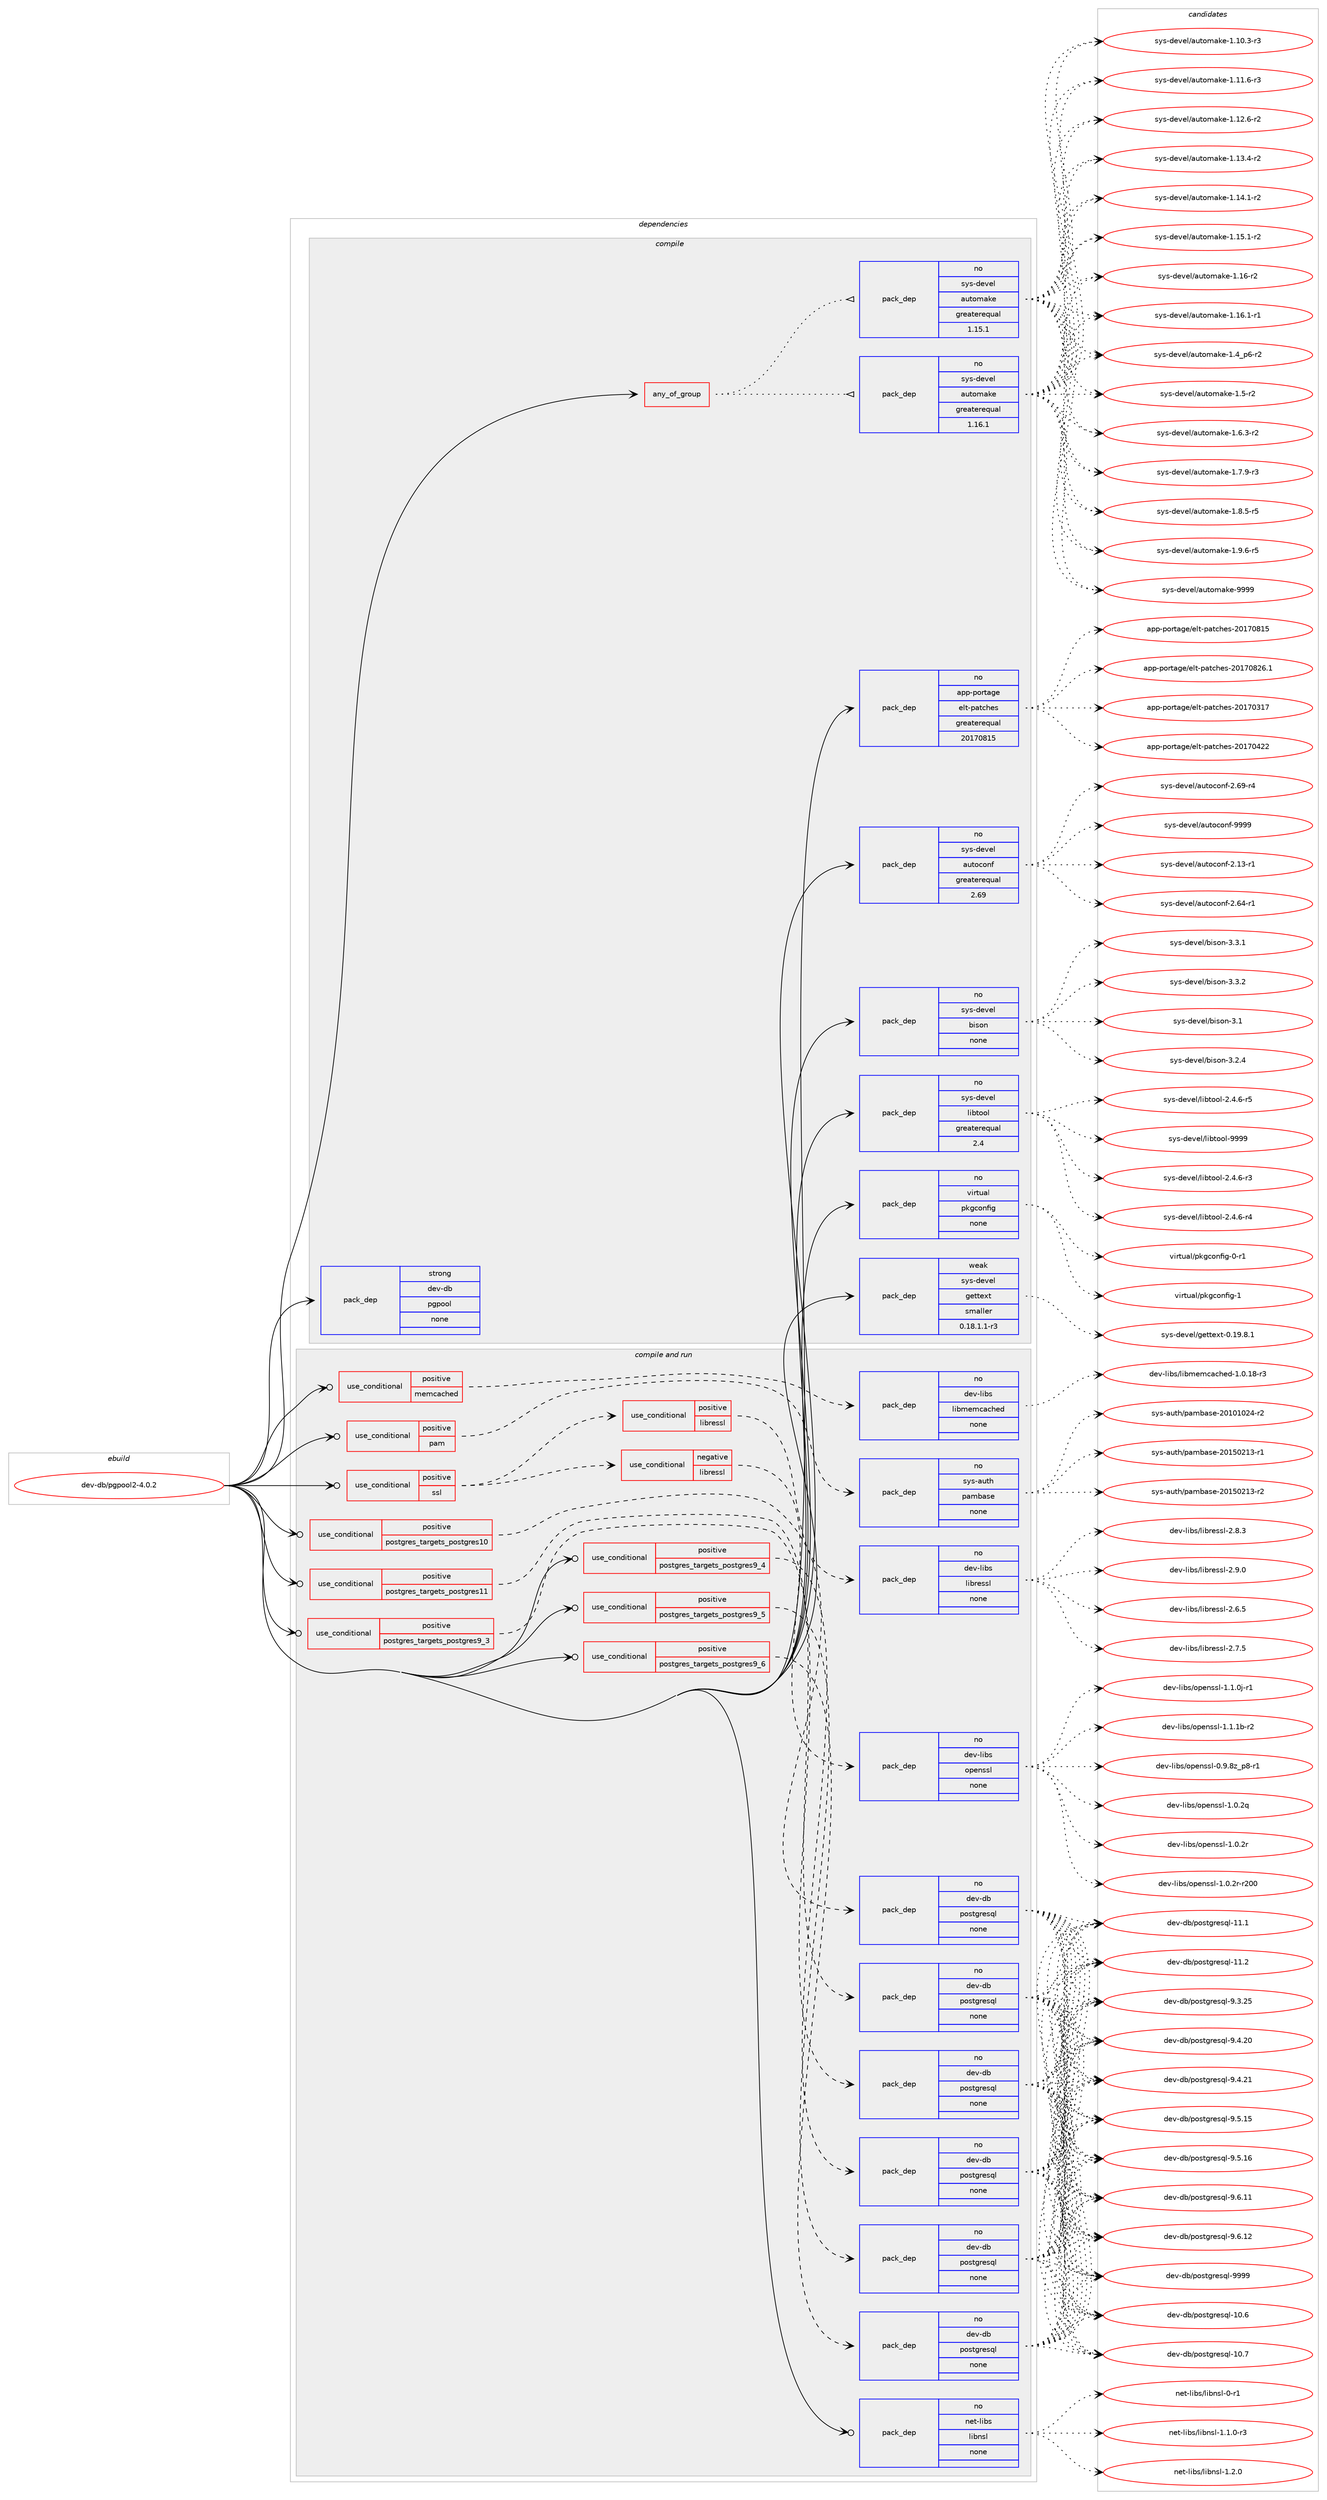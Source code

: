 digraph prolog {

# *************
# Graph options
# *************

newrank=true;
concentrate=true;
compound=true;
graph [rankdir=LR,fontname=Helvetica,fontsize=10,ranksep=1.5];#, ranksep=2.5, nodesep=0.2];
edge  [arrowhead=vee];
node  [fontname=Helvetica,fontsize=10];

# **********
# The ebuild
# **********

subgraph cluster_leftcol {
color=gray;
rank=same;
label=<<i>ebuild</i>>;
id [label="dev-db/pgpool2-4.0.2", color=red, width=4, href="../dev-db/pgpool2-4.0.2.svg"];
}

# ****************
# The dependencies
# ****************

subgraph cluster_midcol {
color=gray;
label=<<i>dependencies</i>>;
subgraph cluster_compile {
fillcolor="#eeeeee";
style=filled;
label=<<i>compile</i>>;
subgraph any20404 {
dependency1321531 [label=<<TABLE BORDER="0" CELLBORDER="1" CELLSPACING="0" CELLPADDING="4"><TR><TD CELLPADDING="10">any_of_group</TD></TR></TABLE>>, shape=none, color=red];subgraph pack943018 {
dependency1321532 [label=<<TABLE BORDER="0" CELLBORDER="1" CELLSPACING="0" CELLPADDING="4" WIDTH="220"><TR><TD ROWSPAN="6" CELLPADDING="30">pack_dep</TD></TR><TR><TD WIDTH="110">no</TD></TR><TR><TD>sys-devel</TD></TR><TR><TD>automake</TD></TR><TR><TD>greaterequal</TD></TR><TR><TD>1.16.1</TD></TR></TABLE>>, shape=none, color=blue];
}
dependency1321531:e -> dependency1321532:w [weight=20,style="dotted",arrowhead="oinv"];
subgraph pack943019 {
dependency1321533 [label=<<TABLE BORDER="0" CELLBORDER="1" CELLSPACING="0" CELLPADDING="4" WIDTH="220"><TR><TD ROWSPAN="6" CELLPADDING="30">pack_dep</TD></TR><TR><TD WIDTH="110">no</TD></TR><TR><TD>sys-devel</TD></TR><TR><TD>automake</TD></TR><TR><TD>greaterequal</TD></TR><TR><TD>1.15.1</TD></TR></TABLE>>, shape=none, color=blue];
}
dependency1321531:e -> dependency1321533:w [weight=20,style="dotted",arrowhead="oinv"];
}
id:e -> dependency1321531:w [weight=20,style="solid",arrowhead="vee"];
subgraph pack943020 {
dependency1321534 [label=<<TABLE BORDER="0" CELLBORDER="1" CELLSPACING="0" CELLPADDING="4" WIDTH="220"><TR><TD ROWSPAN="6" CELLPADDING="30">pack_dep</TD></TR><TR><TD WIDTH="110">no</TD></TR><TR><TD>app-portage</TD></TR><TR><TD>elt-patches</TD></TR><TR><TD>greaterequal</TD></TR><TR><TD>20170815</TD></TR></TABLE>>, shape=none, color=blue];
}
id:e -> dependency1321534:w [weight=20,style="solid",arrowhead="vee"];
subgraph pack943021 {
dependency1321535 [label=<<TABLE BORDER="0" CELLBORDER="1" CELLSPACING="0" CELLPADDING="4" WIDTH="220"><TR><TD ROWSPAN="6" CELLPADDING="30">pack_dep</TD></TR><TR><TD WIDTH="110">no</TD></TR><TR><TD>sys-devel</TD></TR><TR><TD>autoconf</TD></TR><TR><TD>greaterequal</TD></TR><TR><TD>2.69</TD></TR></TABLE>>, shape=none, color=blue];
}
id:e -> dependency1321535:w [weight=20,style="solid",arrowhead="vee"];
subgraph pack943022 {
dependency1321536 [label=<<TABLE BORDER="0" CELLBORDER="1" CELLSPACING="0" CELLPADDING="4" WIDTH="220"><TR><TD ROWSPAN="6" CELLPADDING="30">pack_dep</TD></TR><TR><TD WIDTH="110">no</TD></TR><TR><TD>sys-devel</TD></TR><TR><TD>bison</TD></TR><TR><TD>none</TD></TR><TR><TD></TD></TR></TABLE>>, shape=none, color=blue];
}
id:e -> dependency1321536:w [weight=20,style="solid",arrowhead="vee"];
subgraph pack943023 {
dependency1321537 [label=<<TABLE BORDER="0" CELLBORDER="1" CELLSPACING="0" CELLPADDING="4" WIDTH="220"><TR><TD ROWSPAN="6" CELLPADDING="30">pack_dep</TD></TR><TR><TD WIDTH="110">no</TD></TR><TR><TD>sys-devel</TD></TR><TR><TD>libtool</TD></TR><TR><TD>greaterequal</TD></TR><TR><TD>2.4</TD></TR></TABLE>>, shape=none, color=blue];
}
id:e -> dependency1321537:w [weight=20,style="solid",arrowhead="vee"];
subgraph pack943024 {
dependency1321538 [label=<<TABLE BORDER="0" CELLBORDER="1" CELLSPACING="0" CELLPADDING="4" WIDTH="220"><TR><TD ROWSPAN="6" CELLPADDING="30">pack_dep</TD></TR><TR><TD WIDTH="110">no</TD></TR><TR><TD>virtual</TD></TR><TR><TD>pkgconfig</TD></TR><TR><TD>none</TD></TR><TR><TD></TD></TR></TABLE>>, shape=none, color=blue];
}
id:e -> dependency1321538:w [weight=20,style="solid",arrowhead="vee"];
subgraph pack943025 {
dependency1321539 [label=<<TABLE BORDER="0" CELLBORDER="1" CELLSPACING="0" CELLPADDING="4" WIDTH="220"><TR><TD ROWSPAN="6" CELLPADDING="30">pack_dep</TD></TR><TR><TD WIDTH="110">strong</TD></TR><TR><TD>dev-db</TD></TR><TR><TD>pgpool</TD></TR><TR><TD>none</TD></TR><TR><TD></TD></TR></TABLE>>, shape=none, color=blue];
}
id:e -> dependency1321539:w [weight=20,style="solid",arrowhead="vee"];
subgraph pack943026 {
dependency1321540 [label=<<TABLE BORDER="0" CELLBORDER="1" CELLSPACING="0" CELLPADDING="4" WIDTH="220"><TR><TD ROWSPAN="6" CELLPADDING="30">pack_dep</TD></TR><TR><TD WIDTH="110">weak</TD></TR><TR><TD>sys-devel</TD></TR><TR><TD>gettext</TD></TR><TR><TD>smaller</TD></TR><TR><TD>0.18.1.1-r3</TD></TR></TABLE>>, shape=none, color=blue];
}
id:e -> dependency1321540:w [weight=20,style="solid",arrowhead="vee"];
}
subgraph cluster_compileandrun {
fillcolor="#eeeeee";
style=filled;
label=<<i>compile and run</i>>;
subgraph cond357557 {
dependency1321541 [label=<<TABLE BORDER="0" CELLBORDER="1" CELLSPACING="0" CELLPADDING="4"><TR><TD ROWSPAN="3" CELLPADDING="10">use_conditional</TD></TR><TR><TD>positive</TD></TR><TR><TD>memcached</TD></TR></TABLE>>, shape=none, color=red];
subgraph pack943027 {
dependency1321542 [label=<<TABLE BORDER="0" CELLBORDER="1" CELLSPACING="0" CELLPADDING="4" WIDTH="220"><TR><TD ROWSPAN="6" CELLPADDING="30">pack_dep</TD></TR><TR><TD WIDTH="110">no</TD></TR><TR><TD>dev-libs</TD></TR><TR><TD>libmemcached</TD></TR><TR><TD>none</TD></TR><TR><TD></TD></TR></TABLE>>, shape=none, color=blue];
}
dependency1321541:e -> dependency1321542:w [weight=20,style="dashed",arrowhead="vee"];
}
id:e -> dependency1321541:w [weight=20,style="solid",arrowhead="odotvee"];
subgraph cond357558 {
dependency1321543 [label=<<TABLE BORDER="0" CELLBORDER="1" CELLSPACING="0" CELLPADDING="4"><TR><TD ROWSPAN="3" CELLPADDING="10">use_conditional</TD></TR><TR><TD>positive</TD></TR><TR><TD>pam</TD></TR></TABLE>>, shape=none, color=red];
subgraph pack943028 {
dependency1321544 [label=<<TABLE BORDER="0" CELLBORDER="1" CELLSPACING="0" CELLPADDING="4" WIDTH="220"><TR><TD ROWSPAN="6" CELLPADDING="30">pack_dep</TD></TR><TR><TD WIDTH="110">no</TD></TR><TR><TD>sys-auth</TD></TR><TR><TD>pambase</TD></TR><TR><TD>none</TD></TR><TR><TD></TD></TR></TABLE>>, shape=none, color=blue];
}
dependency1321543:e -> dependency1321544:w [weight=20,style="dashed",arrowhead="vee"];
}
id:e -> dependency1321543:w [weight=20,style="solid",arrowhead="odotvee"];
subgraph cond357559 {
dependency1321545 [label=<<TABLE BORDER="0" CELLBORDER="1" CELLSPACING="0" CELLPADDING="4"><TR><TD ROWSPAN="3" CELLPADDING="10">use_conditional</TD></TR><TR><TD>positive</TD></TR><TR><TD>postgres_targets_postgres10</TD></TR></TABLE>>, shape=none, color=red];
subgraph pack943029 {
dependency1321546 [label=<<TABLE BORDER="0" CELLBORDER="1" CELLSPACING="0" CELLPADDING="4" WIDTH="220"><TR><TD ROWSPAN="6" CELLPADDING="30">pack_dep</TD></TR><TR><TD WIDTH="110">no</TD></TR><TR><TD>dev-db</TD></TR><TR><TD>postgresql</TD></TR><TR><TD>none</TD></TR><TR><TD></TD></TR></TABLE>>, shape=none, color=blue];
}
dependency1321545:e -> dependency1321546:w [weight=20,style="dashed",arrowhead="vee"];
}
id:e -> dependency1321545:w [weight=20,style="solid",arrowhead="odotvee"];
subgraph cond357560 {
dependency1321547 [label=<<TABLE BORDER="0" CELLBORDER="1" CELLSPACING="0" CELLPADDING="4"><TR><TD ROWSPAN="3" CELLPADDING="10">use_conditional</TD></TR><TR><TD>positive</TD></TR><TR><TD>postgres_targets_postgres11</TD></TR></TABLE>>, shape=none, color=red];
subgraph pack943030 {
dependency1321548 [label=<<TABLE BORDER="0" CELLBORDER="1" CELLSPACING="0" CELLPADDING="4" WIDTH="220"><TR><TD ROWSPAN="6" CELLPADDING="30">pack_dep</TD></TR><TR><TD WIDTH="110">no</TD></TR><TR><TD>dev-db</TD></TR><TR><TD>postgresql</TD></TR><TR><TD>none</TD></TR><TR><TD></TD></TR></TABLE>>, shape=none, color=blue];
}
dependency1321547:e -> dependency1321548:w [weight=20,style="dashed",arrowhead="vee"];
}
id:e -> dependency1321547:w [weight=20,style="solid",arrowhead="odotvee"];
subgraph cond357561 {
dependency1321549 [label=<<TABLE BORDER="0" CELLBORDER="1" CELLSPACING="0" CELLPADDING="4"><TR><TD ROWSPAN="3" CELLPADDING="10">use_conditional</TD></TR><TR><TD>positive</TD></TR><TR><TD>postgres_targets_postgres9_3</TD></TR></TABLE>>, shape=none, color=red];
subgraph pack943031 {
dependency1321550 [label=<<TABLE BORDER="0" CELLBORDER="1" CELLSPACING="0" CELLPADDING="4" WIDTH="220"><TR><TD ROWSPAN="6" CELLPADDING="30">pack_dep</TD></TR><TR><TD WIDTH="110">no</TD></TR><TR><TD>dev-db</TD></TR><TR><TD>postgresql</TD></TR><TR><TD>none</TD></TR><TR><TD></TD></TR></TABLE>>, shape=none, color=blue];
}
dependency1321549:e -> dependency1321550:w [weight=20,style="dashed",arrowhead="vee"];
}
id:e -> dependency1321549:w [weight=20,style="solid",arrowhead="odotvee"];
subgraph cond357562 {
dependency1321551 [label=<<TABLE BORDER="0" CELLBORDER="1" CELLSPACING="0" CELLPADDING="4"><TR><TD ROWSPAN="3" CELLPADDING="10">use_conditional</TD></TR><TR><TD>positive</TD></TR><TR><TD>postgres_targets_postgres9_4</TD></TR></TABLE>>, shape=none, color=red];
subgraph pack943032 {
dependency1321552 [label=<<TABLE BORDER="0" CELLBORDER="1" CELLSPACING="0" CELLPADDING="4" WIDTH="220"><TR><TD ROWSPAN="6" CELLPADDING="30">pack_dep</TD></TR><TR><TD WIDTH="110">no</TD></TR><TR><TD>dev-db</TD></TR><TR><TD>postgresql</TD></TR><TR><TD>none</TD></TR><TR><TD></TD></TR></TABLE>>, shape=none, color=blue];
}
dependency1321551:e -> dependency1321552:w [weight=20,style="dashed",arrowhead="vee"];
}
id:e -> dependency1321551:w [weight=20,style="solid",arrowhead="odotvee"];
subgraph cond357563 {
dependency1321553 [label=<<TABLE BORDER="0" CELLBORDER="1" CELLSPACING="0" CELLPADDING="4"><TR><TD ROWSPAN="3" CELLPADDING="10">use_conditional</TD></TR><TR><TD>positive</TD></TR><TR><TD>postgres_targets_postgres9_5</TD></TR></TABLE>>, shape=none, color=red];
subgraph pack943033 {
dependency1321554 [label=<<TABLE BORDER="0" CELLBORDER="1" CELLSPACING="0" CELLPADDING="4" WIDTH="220"><TR><TD ROWSPAN="6" CELLPADDING="30">pack_dep</TD></TR><TR><TD WIDTH="110">no</TD></TR><TR><TD>dev-db</TD></TR><TR><TD>postgresql</TD></TR><TR><TD>none</TD></TR><TR><TD></TD></TR></TABLE>>, shape=none, color=blue];
}
dependency1321553:e -> dependency1321554:w [weight=20,style="dashed",arrowhead="vee"];
}
id:e -> dependency1321553:w [weight=20,style="solid",arrowhead="odotvee"];
subgraph cond357564 {
dependency1321555 [label=<<TABLE BORDER="0" CELLBORDER="1" CELLSPACING="0" CELLPADDING="4"><TR><TD ROWSPAN="3" CELLPADDING="10">use_conditional</TD></TR><TR><TD>positive</TD></TR><TR><TD>postgres_targets_postgres9_6</TD></TR></TABLE>>, shape=none, color=red];
subgraph pack943034 {
dependency1321556 [label=<<TABLE BORDER="0" CELLBORDER="1" CELLSPACING="0" CELLPADDING="4" WIDTH="220"><TR><TD ROWSPAN="6" CELLPADDING="30">pack_dep</TD></TR><TR><TD WIDTH="110">no</TD></TR><TR><TD>dev-db</TD></TR><TR><TD>postgresql</TD></TR><TR><TD>none</TD></TR><TR><TD></TD></TR></TABLE>>, shape=none, color=blue];
}
dependency1321555:e -> dependency1321556:w [weight=20,style="dashed",arrowhead="vee"];
}
id:e -> dependency1321555:w [weight=20,style="solid",arrowhead="odotvee"];
subgraph cond357565 {
dependency1321557 [label=<<TABLE BORDER="0" CELLBORDER="1" CELLSPACING="0" CELLPADDING="4"><TR><TD ROWSPAN="3" CELLPADDING="10">use_conditional</TD></TR><TR><TD>positive</TD></TR><TR><TD>ssl</TD></TR></TABLE>>, shape=none, color=red];
subgraph cond357566 {
dependency1321558 [label=<<TABLE BORDER="0" CELLBORDER="1" CELLSPACING="0" CELLPADDING="4"><TR><TD ROWSPAN="3" CELLPADDING="10">use_conditional</TD></TR><TR><TD>negative</TD></TR><TR><TD>libressl</TD></TR></TABLE>>, shape=none, color=red];
subgraph pack943035 {
dependency1321559 [label=<<TABLE BORDER="0" CELLBORDER="1" CELLSPACING="0" CELLPADDING="4" WIDTH="220"><TR><TD ROWSPAN="6" CELLPADDING="30">pack_dep</TD></TR><TR><TD WIDTH="110">no</TD></TR><TR><TD>dev-libs</TD></TR><TR><TD>openssl</TD></TR><TR><TD>none</TD></TR><TR><TD></TD></TR></TABLE>>, shape=none, color=blue];
}
dependency1321558:e -> dependency1321559:w [weight=20,style="dashed",arrowhead="vee"];
}
dependency1321557:e -> dependency1321558:w [weight=20,style="dashed",arrowhead="vee"];
subgraph cond357567 {
dependency1321560 [label=<<TABLE BORDER="0" CELLBORDER="1" CELLSPACING="0" CELLPADDING="4"><TR><TD ROWSPAN="3" CELLPADDING="10">use_conditional</TD></TR><TR><TD>positive</TD></TR><TR><TD>libressl</TD></TR></TABLE>>, shape=none, color=red];
subgraph pack943036 {
dependency1321561 [label=<<TABLE BORDER="0" CELLBORDER="1" CELLSPACING="0" CELLPADDING="4" WIDTH="220"><TR><TD ROWSPAN="6" CELLPADDING="30">pack_dep</TD></TR><TR><TD WIDTH="110">no</TD></TR><TR><TD>dev-libs</TD></TR><TR><TD>libressl</TD></TR><TR><TD>none</TD></TR><TR><TD></TD></TR></TABLE>>, shape=none, color=blue];
}
dependency1321560:e -> dependency1321561:w [weight=20,style="dashed",arrowhead="vee"];
}
dependency1321557:e -> dependency1321560:w [weight=20,style="dashed",arrowhead="vee"];
}
id:e -> dependency1321557:w [weight=20,style="solid",arrowhead="odotvee"];
subgraph pack943037 {
dependency1321562 [label=<<TABLE BORDER="0" CELLBORDER="1" CELLSPACING="0" CELLPADDING="4" WIDTH="220"><TR><TD ROWSPAN="6" CELLPADDING="30">pack_dep</TD></TR><TR><TD WIDTH="110">no</TD></TR><TR><TD>net-libs</TD></TR><TR><TD>libnsl</TD></TR><TR><TD>none</TD></TR><TR><TD></TD></TR></TABLE>>, shape=none, color=blue];
}
id:e -> dependency1321562:w [weight=20,style="solid",arrowhead="odotvee"];
}
subgraph cluster_run {
fillcolor="#eeeeee";
style=filled;
label=<<i>run</i>>;
}
}

# **************
# The candidates
# **************

subgraph cluster_choices {
rank=same;
color=gray;
label=<<i>candidates</i>>;

subgraph choice943018 {
color=black;
nodesep=1;
choice11512111545100101118101108479711711611110997107101454946494846514511451 [label="sys-devel/automake-1.10.3-r3", color=red, width=4,href="../sys-devel/automake-1.10.3-r3.svg"];
choice11512111545100101118101108479711711611110997107101454946494946544511451 [label="sys-devel/automake-1.11.6-r3", color=red, width=4,href="../sys-devel/automake-1.11.6-r3.svg"];
choice11512111545100101118101108479711711611110997107101454946495046544511450 [label="sys-devel/automake-1.12.6-r2", color=red, width=4,href="../sys-devel/automake-1.12.6-r2.svg"];
choice11512111545100101118101108479711711611110997107101454946495146524511450 [label="sys-devel/automake-1.13.4-r2", color=red, width=4,href="../sys-devel/automake-1.13.4-r2.svg"];
choice11512111545100101118101108479711711611110997107101454946495246494511450 [label="sys-devel/automake-1.14.1-r2", color=red, width=4,href="../sys-devel/automake-1.14.1-r2.svg"];
choice11512111545100101118101108479711711611110997107101454946495346494511450 [label="sys-devel/automake-1.15.1-r2", color=red, width=4,href="../sys-devel/automake-1.15.1-r2.svg"];
choice1151211154510010111810110847971171161111099710710145494649544511450 [label="sys-devel/automake-1.16-r2", color=red, width=4,href="../sys-devel/automake-1.16-r2.svg"];
choice11512111545100101118101108479711711611110997107101454946495446494511449 [label="sys-devel/automake-1.16.1-r1", color=red, width=4,href="../sys-devel/automake-1.16.1-r1.svg"];
choice115121115451001011181011084797117116111109971071014549465295112544511450 [label="sys-devel/automake-1.4_p6-r2", color=red, width=4,href="../sys-devel/automake-1.4_p6-r2.svg"];
choice11512111545100101118101108479711711611110997107101454946534511450 [label="sys-devel/automake-1.5-r2", color=red, width=4,href="../sys-devel/automake-1.5-r2.svg"];
choice115121115451001011181011084797117116111109971071014549465446514511450 [label="sys-devel/automake-1.6.3-r2", color=red, width=4,href="../sys-devel/automake-1.6.3-r2.svg"];
choice115121115451001011181011084797117116111109971071014549465546574511451 [label="sys-devel/automake-1.7.9-r3", color=red, width=4,href="../sys-devel/automake-1.7.9-r3.svg"];
choice115121115451001011181011084797117116111109971071014549465646534511453 [label="sys-devel/automake-1.8.5-r5", color=red, width=4,href="../sys-devel/automake-1.8.5-r5.svg"];
choice115121115451001011181011084797117116111109971071014549465746544511453 [label="sys-devel/automake-1.9.6-r5", color=red, width=4,href="../sys-devel/automake-1.9.6-r5.svg"];
choice115121115451001011181011084797117116111109971071014557575757 [label="sys-devel/automake-9999", color=red, width=4,href="../sys-devel/automake-9999.svg"];
dependency1321532:e -> choice11512111545100101118101108479711711611110997107101454946494846514511451:w [style=dotted,weight="100"];
dependency1321532:e -> choice11512111545100101118101108479711711611110997107101454946494946544511451:w [style=dotted,weight="100"];
dependency1321532:e -> choice11512111545100101118101108479711711611110997107101454946495046544511450:w [style=dotted,weight="100"];
dependency1321532:e -> choice11512111545100101118101108479711711611110997107101454946495146524511450:w [style=dotted,weight="100"];
dependency1321532:e -> choice11512111545100101118101108479711711611110997107101454946495246494511450:w [style=dotted,weight="100"];
dependency1321532:e -> choice11512111545100101118101108479711711611110997107101454946495346494511450:w [style=dotted,weight="100"];
dependency1321532:e -> choice1151211154510010111810110847971171161111099710710145494649544511450:w [style=dotted,weight="100"];
dependency1321532:e -> choice11512111545100101118101108479711711611110997107101454946495446494511449:w [style=dotted,weight="100"];
dependency1321532:e -> choice115121115451001011181011084797117116111109971071014549465295112544511450:w [style=dotted,weight="100"];
dependency1321532:e -> choice11512111545100101118101108479711711611110997107101454946534511450:w [style=dotted,weight="100"];
dependency1321532:e -> choice115121115451001011181011084797117116111109971071014549465446514511450:w [style=dotted,weight="100"];
dependency1321532:e -> choice115121115451001011181011084797117116111109971071014549465546574511451:w [style=dotted,weight="100"];
dependency1321532:e -> choice115121115451001011181011084797117116111109971071014549465646534511453:w [style=dotted,weight="100"];
dependency1321532:e -> choice115121115451001011181011084797117116111109971071014549465746544511453:w [style=dotted,weight="100"];
dependency1321532:e -> choice115121115451001011181011084797117116111109971071014557575757:w [style=dotted,weight="100"];
}
subgraph choice943019 {
color=black;
nodesep=1;
choice11512111545100101118101108479711711611110997107101454946494846514511451 [label="sys-devel/automake-1.10.3-r3", color=red, width=4,href="../sys-devel/automake-1.10.3-r3.svg"];
choice11512111545100101118101108479711711611110997107101454946494946544511451 [label="sys-devel/automake-1.11.6-r3", color=red, width=4,href="../sys-devel/automake-1.11.6-r3.svg"];
choice11512111545100101118101108479711711611110997107101454946495046544511450 [label="sys-devel/automake-1.12.6-r2", color=red, width=4,href="../sys-devel/automake-1.12.6-r2.svg"];
choice11512111545100101118101108479711711611110997107101454946495146524511450 [label="sys-devel/automake-1.13.4-r2", color=red, width=4,href="../sys-devel/automake-1.13.4-r2.svg"];
choice11512111545100101118101108479711711611110997107101454946495246494511450 [label="sys-devel/automake-1.14.1-r2", color=red, width=4,href="../sys-devel/automake-1.14.1-r2.svg"];
choice11512111545100101118101108479711711611110997107101454946495346494511450 [label="sys-devel/automake-1.15.1-r2", color=red, width=4,href="../sys-devel/automake-1.15.1-r2.svg"];
choice1151211154510010111810110847971171161111099710710145494649544511450 [label="sys-devel/automake-1.16-r2", color=red, width=4,href="../sys-devel/automake-1.16-r2.svg"];
choice11512111545100101118101108479711711611110997107101454946495446494511449 [label="sys-devel/automake-1.16.1-r1", color=red, width=4,href="../sys-devel/automake-1.16.1-r1.svg"];
choice115121115451001011181011084797117116111109971071014549465295112544511450 [label="sys-devel/automake-1.4_p6-r2", color=red, width=4,href="../sys-devel/automake-1.4_p6-r2.svg"];
choice11512111545100101118101108479711711611110997107101454946534511450 [label="sys-devel/automake-1.5-r2", color=red, width=4,href="../sys-devel/automake-1.5-r2.svg"];
choice115121115451001011181011084797117116111109971071014549465446514511450 [label="sys-devel/automake-1.6.3-r2", color=red, width=4,href="../sys-devel/automake-1.6.3-r2.svg"];
choice115121115451001011181011084797117116111109971071014549465546574511451 [label="sys-devel/automake-1.7.9-r3", color=red, width=4,href="../sys-devel/automake-1.7.9-r3.svg"];
choice115121115451001011181011084797117116111109971071014549465646534511453 [label="sys-devel/automake-1.8.5-r5", color=red, width=4,href="../sys-devel/automake-1.8.5-r5.svg"];
choice115121115451001011181011084797117116111109971071014549465746544511453 [label="sys-devel/automake-1.9.6-r5", color=red, width=4,href="../sys-devel/automake-1.9.6-r5.svg"];
choice115121115451001011181011084797117116111109971071014557575757 [label="sys-devel/automake-9999", color=red, width=4,href="../sys-devel/automake-9999.svg"];
dependency1321533:e -> choice11512111545100101118101108479711711611110997107101454946494846514511451:w [style=dotted,weight="100"];
dependency1321533:e -> choice11512111545100101118101108479711711611110997107101454946494946544511451:w [style=dotted,weight="100"];
dependency1321533:e -> choice11512111545100101118101108479711711611110997107101454946495046544511450:w [style=dotted,weight="100"];
dependency1321533:e -> choice11512111545100101118101108479711711611110997107101454946495146524511450:w [style=dotted,weight="100"];
dependency1321533:e -> choice11512111545100101118101108479711711611110997107101454946495246494511450:w [style=dotted,weight="100"];
dependency1321533:e -> choice11512111545100101118101108479711711611110997107101454946495346494511450:w [style=dotted,weight="100"];
dependency1321533:e -> choice1151211154510010111810110847971171161111099710710145494649544511450:w [style=dotted,weight="100"];
dependency1321533:e -> choice11512111545100101118101108479711711611110997107101454946495446494511449:w [style=dotted,weight="100"];
dependency1321533:e -> choice115121115451001011181011084797117116111109971071014549465295112544511450:w [style=dotted,weight="100"];
dependency1321533:e -> choice11512111545100101118101108479711711611110997107101454946534511450:w [style=dotted,weight="100"];
dependency1321533:e -> choice115121115451001011181011084797117116111109971071014549465446514511450:w [style=dotted,weight="100"];
dependency1321533:e -> choice115121115451001011181011084797117116111109971071014549465546574511451:w [style=dotted,weight="100"];
dependency1321533:e -> choice115121115451001011181011084797117116111109971071014549465646534511453:w [style=dotted,weight="100"];
dependency1321533:e -> choice115121115451001011181011084797117116111109971071014549465746544511453:w [style=dotted,weight="100"];
dependency1321533:e -> choice115121115451001011181011084797117116111109971071014557575757:w [style=dotted,weight="100"];
}
subgraph choice943020 {
color=black;
nodesep=1;
choice97112112451121111141169710310147101108116451129711699104101115455048495548514955 [label="app-portage/elt-patches-20170317", color=red, width=4,href="../app-portage/elt-patches-20170317.svg"];
choice97112112451121111141169710310147101108116451129711699104101115455048495548525050 [label="app-portage/elt-patches-20170422", color=red, width=4,href="../app-portage/elt-patches-20170422.svg"];
choice97112112451121111141169710310147101108116451129711699104101115455048495548564953 [label="app-portage/elt-patches-20170815", color=red, width=4,href="../app-portage/elt-patches-20170815.svg"];
choice971121124511211111411697103101471011081164511297116991041011154550484955485650544649 [label="app-portage/elt-patches-20170826.1", color=red, width=4,href="../app-portage/elt-patches-20170826.1.svg"];
dependency1321534:e -> choice97112112451121111141169710310147101108116451129711699104101115455048495548514955:w [style=dotted,weight="100"];
dependency1321534:e -> choice97112112451121111141169710310147101108116451129711699104101115455048495548525050:w [style=dotted,weight="100"];
dependency1321534:e -> choice97112112451121111141169710310147101108116451129711699104101115455048495548564953:w [style=dotted,weight="100"];
dependency1321534:e -> choice971121124511211111411697103101471011081164511297116991041011154550484955485650544649:w [style=dotted,weight="100"];
}
subgraph choice943021 {
color=black;
nodesep=1;
choice1151211154510010111810110847971171161119911111010245504649514511449 [label="sys-devel/autoconf-2.13-r1", color=red, width=4,href="../sys-devel/autoconf-2.13-r1.svg"];
choice1151211154510010111810110847971171161119911111010245504654524511449 [label="sys-devel/autoconf-2.64-r1", color=red, width=4,href="../sys-devel/autoconf-2.64-r1.svg"];
choice1151211154510010111810110847971171161119911111010245504654574511452 [label="sys-devel/autoconf-2.69-r4", color=red, width=4,href="../sys-devel/autoconf-2.69-r4.svg"];
choice115121115451001011181011084797117116111991111101024557575757 [label="sys-devel/autoconf-9999", color=red, width=4,href="../sys-devel/autoconf-9999.svg"];
dependency1321535:e -> choice1151211154510010111810110847971171161119911111010245504649514511449:w [style=dotted,weight="100"];
dependency1321535:e -> choice1151211154510010111810110847971171161119911111010245504654524511449:w [style=dotted,weight="100"];
dependency1321535:e -> choice1151211154510010111810110847971171161119911111010245504654574511452:w [style=dotted,weight="100"];
dependency1321535:e -> choice115121115451001011181011084797117116111991111101024557575757:w [style=dotted,weight="100"];
}
subgraph choice943022 {
color=black;
nodesep=1;
choice11512111545100101118101108479810511511111045514649 [label="sys-devel/bison-3.1", color=red, width=4,href="../sys-devel/bison-3.1.svg"];
choice115121115451001011181011084798105115111110455146504652 [label="sys-devel/bison-3.2.4", color=red, width=4,href="../sys-devel/bison-3.2.4.svg"];
choice115121115451001011181011084798105115111110455146514649 [label="sys-devel/bison-3.3.1", color=red, width=4,href="../sys-devel/bison-3.3.1.svg"];
choice115121115451001011181011084798105115111110455146514650 [label="sys-devel/bison-3.3.2", color=red, width=4,href="../sys-devel/bison-3.3.2.svg"];
dependency1321536:e -> choice11512111545100101118101108479810511511111045514649:w [style=dotted,weight="100"];
dependency1321536:e -> choice115121115451001011181011084798105115111110455146504652:w [style=dotted,weight="100"];
dependency1321536:e -> choice115121115451001011181011084798105115111110455146514649:w [style=dotted,weight="100"];
dependency1321536:e -> choice115121115451001011181011084798105115111110455146514650:w [style=dotted,weight="100"];
}
subgraph choice943023 {
color=black;
nodesep=1;
choice1151211154510010111810110847108105981161111111084550465246544511451 [label="sys-devel/libtool-2.4.6-r3", color=red, width=4,href="../sys-devel/libtool-2.4.6-r3.svg"];
choice1151211154510010111810110847108105981161111111084550465246544511452 [label="sys-devel/libtool-2.4.6-r4", color=red, width=4,href="../sys-devel/libtool-2.4.6-r4.svg"];
choice1151211154510010111810110847108105981161111111084550465246544511453 [label="sys-devel/libtool-2.4.6-r5", color=red, width=4,href="../sys-devel/libtool-2.4.6-r5.svg"];
choice1151211154510010111810110847108105981161111111084557575757 [label="sys-devel/libtool-9999", color=red, width=4,href="../sys-devel/libtool-9999.svg"];
dependency1321537:e -> choice1151211154510010111810110847108105981161111111084550465246544511451:w [style=dotted,weight="100"];
dependency1321537:e -> choice1151211154510010111810110847108105981161111111084550465246544511452:w [style=dotted,weight="100"];
dependency1321537:e -> choice1151211154510010111810110847108105981161111111084550465246544511453:w [style=dotted,weight="100"];
dependency1321537:e -> choice1151211154510010111810110847108105981161111111084557575757:w [style=dotted,weight="100"];
}
subgraph choice943024 {
color=black;
nodesep=1;
choice11810511411611797108471121071039911111010210510345484511449 [label="virtual/pkgconfig-0-r1", color=red, width=4,href="../virtual/pkgconfig-0-r1.svg"];
choice1181051141161179710847112107103991111101021051034549 [label="virtual/pkgconfig-1", color=red, width=4,href="../virtual/pkgconfig-1.svg"];
dependency1321538:e -> choice11810511411611797108471121071039911111010210510345484511449:w [style=dotted,weight="100"];
dependency1321538:e -> choice1181051141161179710847112107103991111101021051034549:w [style=dotted,weight="100"];
}
subgraph choice943025 {
color=black;
nodesep=1;
}
subgraph choice943026 {
color=black;
nodesep=1;
choice1151211154510010111810110847103101116116101120116454846495746564649 [label="sys-devel/gettext-0.19.8.1", color=red, width=4,href="../sys-devel/gettext-0.19.8.1.svg"];
dependency1321540:e -> choice1151211154510010111810110847103101116116101120116454846495746564649:w [style=dotted,weight="100"];
}
subgraph choice943027 {
color=black;
nodesep=1;
choice10010111845108105981154710810598109101109999799104101100454946484649564511451 [label="dev-libs/libmemcached-1.0.18-r3", color=red, width=4,href="../dev-libs/libmemcached-1.0.18-r3.svg"];
dependency1321542:e -> choice10010111845108105981154710810598109101109999799104101100454946484649564511451:w [style=dotted,weight="100"];
}
subgraph choice943028 {
color=black;
nodesep=1;
choice1151211154597117116104471129710998971151014550484948494850524511450 [label="sys-auth/pambase-20101024-r2", color=red, width=4,href="../sys-auth/pambase-20101024-r2.svg"];
choice1151211154597117116104471129710998971151014550484953485049514511449 [label="sys-auth/pambase-20150213-r1", color=red, width=4,href="../sys-auth/pambase-20150213-r1.svg"];
choice1151211154597117116104471129710998971151014550484953485049514511450 [label="sys-auth/pambase-20150213-r2", color=red, width=4,href="../sys-auth/pambase-20150213-r2.svg"];
dependency1321544:e -> choice1151211154597117116104471129710998971151014550484948494850524511450:w [style=dotted,weight="100"];
dependency1321544:e -> choice1151211154597117116104471129710998971151014550484953485049514511449:w [style=dotted,weight="100"];
dependency1321544:e -> choice1151211154597117116104471129710998971151014550484953485049514511450:w [style=dotted,weight="100"];
}
subgraph choice943029 {
color=black;
nodesep=1;
choice1001011184510098471121111151161031141011151131084549484654 [label="dev-db/postgresql-10.6", color=red, width=4,href="../dev-db/postgresql-10.6.svg"];
choice1001011184510098471121111151161031141011151131084549484655 [label="dev-db/postgresql-10.7", color=red, width=4,href="../dev-db/postgresql-10.7.svg"];
choice1001011184510098471121111151161031141011151131084549494649 [label="dev-db/postgresql-11.1", color=red, width=4,href="../dev-db/postgresql-11.1.svg"];
choice1001011184510098471121111151161031141011151131084549494650 [label="dev-db/postgresql-11.2", color=red, width=4,href="../dev-db/postgresql-11.2.svg"];
choice10010111845100984711211111511610311410111511310845574651465053 [label="dev-db/postgresql-9.3.25", color=red, width=4,href="../dev-db/postgresql-9.3.25.svg"];
choice10010111845100984711211111511610311410111511310845574652465048 [label="dev-db/postgresql-9.4.20", color=red, width=4,href="../dev-db/postgresql-9.4.20.svg"];
choice10010111845100984711211111511610311410111511310845574652465049 [label="dev-db/postgresql-9.4.21", color=red, width=4,href="../dev-db/postgresql-9.4.21.svg"];
choice10010111845100984711211111511610311410111511310845574653464953 [label="dev-db/postgresql-9.5.15", color=red, width=4,href="../dev-db/postgresql-9.5.15.svg"];
choice10010111845100984711211111511610311410111511310845574653464954 [label="dev-db/postgresql-9.5.16", color=red, width=4,href="../dev-db/postgresql-9.5.16.svg"];
choice10010111845100984711211111511610311410111511310845574654464949 [label="dev-db/postgresql-9.6.11", color=red, width=4,href="../dev-db/postgresql-9.6.11.svg"];
choice10010111845100984711211111511610311410111511310845574654464950 [label="dev-db/postgresql-9.6.12", color=red, width=4,href="../dev-db/postgresql-9.6.12.svg"];
choice1001011184510098471121111151161031141011151131084557575757 [label="dev-db/postgresql-9999", color=red, width=4,href="../dev-db/postgresql-9999.svg"];
dependency1321546:e -> choice1001011184510098471121111151161031141011151131084549484654:w [style=dotted,weight="100"];
dependency1321546:e -> choice1001011184510098471121111151161031141011151131084549484655:w [style=dotted,weight="100"];
dependency1321546:e -> choice1001011184510098471121111151161031141011151131084549494649:w [style=dotted,weight="100"];
dependency1321546:e -> choice1001011184510098471121111151161031141011151131084549494650:w [style=dotted,weight="100"];
dependency1321546:e -> choice10010111845100984711211111511610311410111511310845574651465053:w [style=dotted,weight="100"];
dependency1321546:e -> choice10010111845100984711211111511610311410111511310845574652465048:w [style=dotted,weight="100"];
dependency1321546:e -> choice10010111845100984711211111511610311410111511310845574652465049:w [style=dotted,weight="100"];
dependency1321546:e -> choice10010111845100984711211111511610311410111511310845574653464953:w [style=dotted,weight="100"];
dependency1321546:e -> choice10010111845100984711211111511610311410111511310845574653464954:w [style=dotted,weight="100"];
dependency1321546:e -> choice10010111845100984711211111511610311410111511310845574654464949:w [style=dotted,weight="100"];
dependency1321546:e -> choice10010111845100984711211111511610311410111511310845574654464950:w [style=dotted,weight="100"];
dependency1321546:e -> choice1001011184510098471121111151161031141011151131084557575757:w [style=dotted,weight="100"];
}
subgraph choice943030 {
color=black;
nodesep=1;
choice1001011184510098471121111151161031141011151131084549484654 [label="dev-db/postgresql-10.6", color=red, width=4,href="../dev-db/postgresql-10.6.svg"];
choice1001011184510098471121111151161031141011151131084549484655 [label="dev-db/postgresql-10.7", color=red, width=4,href="../dev-db/postgresql-10.7.svg"];
choice1001011184510098471121111151161031141011151131084549494649 [label="dev-db/postgresql-11.1", color=red, width=4,href="../dev-db/postgresql-11.1.svg"];
choice1001011184510098471121111151161031141011151131084549494650 [label="dev-db/postgresql-11.2", color=red, width=4,href="../dev-db/postgresql-11.2.svg"];
choice10010111845100984711211111511610311410111511310845574651465053 [label="dev-db/postgresql-9.3.25", color=red, width=4,href="../dev-db/postgresql-9.3.25.svg"];
choice10010111845100984711211111511610311410111511310845574652465048 [label="dev-db/postgresql-9.4.20", color=red, width=4,href="../dev-db/postgresql-9.4.20.svg"];
choice10010111845100984711211111511610311410111511310845574652465049 [label="dev-db/postgresql-9.4.21", color=red, width=4,href="../dev-db/postgresql-9.4.21.svg"];
choice10010111845100984711211111511610311410111511310845574653464953 [label="dev-db/postgresql-9.5.15", color=red, width=4,href="../dev-db/postgresql-9.5.15.svg"];
choice10010111845100984711211111511610311410111511310845574653464954 [label="dev-db/postgresql-9.5.16", color=red, width=4,href="../dev-db/postgresql-9.5.16.svg"];
choice10010111845100984711211111511610311410111511310845574654464949 [label="dev-db/postgresql-9.6.11", color=red, width=4,href="../dev-db/postgresql-9.6.11.svg"];
choice10010111845100984711211111511610311410111511310845574654464950 [label="dev-db/postgresql-9.6.12", color=red, width=4,href="../dev-db/postgresql-9.6.12.svg"];
choice1001011184510098471121111151161031141011151131084557575757 [label="dev-db/postgresql-9999", color=red, width=4,href="../dev-db/postgresql-9999.svg"];
dependency1321548:e -> choice1001011184510098471121111151161031141011151131084549484654:w [style=dotted,weight="100"];
dependency1321548:e -> choice1001011184510098471121111151161031141011151131084549484655:w [style=dotted,weight="100"];
dependency1321548:e -> choice1001011184510098471121111151161031141011151131084549494649:w [style=dotted,weight="100"];
dependency1321548:e -> choice1001011184510098471121111151161031141011151131084549494650:w [style=dotted,weight="100"];
dependency1321548:e -> choice10010111845100984711211111511610311410111511310845574651465053:w [style=dotted,weight="100"];
dependency1321548:e -> choice10010111845100984711211111511610311410111511310845574652465048:w [style=dotted,weight="100"];
dependency1321548:e -> choice10010111845100984711211111511610311410111511310845574652465049:w [style=dotted,weight="100"];
dependency1321548:e -> choice10010111845100984711211111511610311410111511310845574653464953:w [style=dotted,weight="100"];
dependency1321548:e -> choice10010111845100984711211111511610311410111511310845574653464954:w [style=dotted,weight="100"];
dependency1321548:e -> choice10010111845100984711211111511610311410111511310845574654464949:w [style=dotted,weight="100"];
dependency1321548:e -> choice10010111845100984711211111511610311410111511310845574654464950:w [style=dotted,weight="100"];
dependency1321548:e -> choice1001011184510098471121111151161031141011151131084557575757:w [style=dotted,weight="100"];
}
subgraph choice943031 {
color=black;
nodesep=1;
choice1001011184510098471121111151161031141011151131084549484654 [label="dev-db/postgresql-10.6", color=red, width=4,href="../dev-db/postgresql-10.6.svg"];
choice1001011184510098471121111151161031141011151131084549484655 [label="dev-db/postgresql-10.7", color=red, width=4,href="../dev-db/postgresql-10.7.svg"];
choice1001011184510098471121111151161031141011151131084549494649 [label="dev-db/postgresql-11.1", color=red, width=4,href="../dev-db/postgresql-11.1.svg"];
choice1001011184510098471121111151161031141011151131084549494650 [label="dev-db/postgresql-11.2", color=red, width=4,href="../dev-db/postgresql-11.2.svg"];
choice10010111845100984711211111511610311410111511310845574651465053 [label="dev-db/postgresql-9.3.25", color=red, width=4,href="../dev-db/postgresql-9.3.25.svg"];
choice10010111845100984711211111511610311410111511310845574652465048 [label="dev-db/postgresql-9.4.20", color=red, width=4,href="../dev-db/postgresql-9.4.20.svg"];
choice10010111845100984711211111511610311410111511310845574652465049 [label="dev-db/postgresql-9.4.21", color=red, width=4,href="../dev-db/postgresql-9.4.21.svg"];
choice10010111845100984711211111511610311410111511310845574653464953 [label="dev-db/postgresql-9.5.15", color=red, width=4,href="../dev-db/postgresql-9.5.15.svg"];
choice10010111845100984711211111511610311410111511310845574653464954 [label="dev-db/postgresql-9.5.16", color=red, width=4,href="../dev-db/postgresql-9.5.16.svg"];
choice10010111845100984711211111511610311410111511310845574654464949 [label="dev-db/postgresql-9.6.11", color=red, width=4,href="../dev-db/postgresql-9.6.11.svg"];
choice10010111845100984711211111511610311410111511310845574654464950 [label="dev-db/postgresql-9.6.12", color=red, width=4,href="../dev-db/postgresql-9.6.12.svg"];
choice1001011184510098471121111151161031141011151131084557575757 [label="dev-db/postgresql-9999", color=red, width=4,href="../dev-db/postgresql-9999.svg"];
dependency1321550:e -> choice1001011184510098471121111151161031141011151131084549484654:w [style=dotted,weight="100"];
dependency1321550:e -> choice1001011184510098471121111151161031141011151131084549484655:w [style=dotted,weight="100"];
dependency1321550:e -> choice1001011184510098471121111151161031141011151131084549494649:w [style=dotted,weight="100"];
dependency1321550:e -> choice1001011184510098471121111151161031141011151131084549494650:w [style=dotted,weight="100"];
dependency1321550:e -> choice10010111845100984711211111511610311410111511310845574651465053:w [style=dotted,weight="100"];
dependency1321550:e -> choice10010111845100984711211111511610311410111511310845574652465048:w [style=dotted,weight="100"];
dependency1321550:e -> choice10010111845100984711211111511610311410111511310845574652465049:w [style=dotted,weight="100"];
dependency1321550:e -> choice10010111845100984711211111511610311410111511310845574653464953:w [style=dotted,weight="100"];
dependency1321550:e -> choice10010111845100984711211111511610311410111511310845574653464954:w [style=dotted,weight="100"];
dependency1321550:e -> choice10010111845100984711211111511610311410111511310845574654464949:w [style=dotted,weight="100"];
dependency1321550:e -> choice10010111845100984711211111511610311410111511310845574654464950:w [style=dotted,weight="100"];
dependency1321550:e -> choice1001011184510098471121111151161031141011151131084557575757:w [style=dotted,weight="100"];
}
subgraph choice943032 {
color=black;
nodesep=1;
choice1001011184510098471121111151161031141011151131084549484654 [label="dev-db/postgresql-10.6", color=red, width=4,href="../dev-db/postgresql-10.6.svg"];
choice1001011184510098471121111151161031141011151131084549484655 [label="dev-db/postgresql-10.7", color=red, width=4,href="../dev-db/postgresql-10.7.svg"];
choice1001011184510098471121111151161031141011151131084549494649 [label="dev-db/postgresql-11.1", color=red, width=4,href="../dev-db/postgresql-11.1.svg"];
choice1001011184510098471121111151161031141011151131084549494650 [label="dev-db/postgresql-11.2", color=red, width=4,href="../dev-db/postgresql-11.2.svg"];
choice10010111845100984711211111511610311410111511310845574651465053 [label="dev-db/postgresql-9.3.25", color=red, width=4,href="../dev-db/postgresql-9.3.25.svg"];
choice10010111845100984711211111511610311410111511310845574652465048 [label="dev-db/postgresql-9.4.20", color=red, width=4,href="../dev-db/postgresql-9.4.20.svg"];
choice10010111845100984711211111511610311410111511310845574652465049 [label="dev-db/postgresql-9.4.21", color=red, width=4,href="../dev-db/postgresql-9.4.21.svg"];
choice10010111845100984711211111511610311410111511310845574653464953 [label="dev-db/postgresql-9.5.15", color=red, width=4,href="../dev-db/postgresql-9.5.15.svg"];
choice10010111845100984711211111511610311410111511310845574653464954 [label="dev-db/postgresql-9.5.16", color=red, width=4,href="../dev-db/postgresql-9.5.16.svg"];
choice10010111845100984711211111511610311410111511310845574654464949 [label="dev-db/postgresql-9.6.11", color=red, width=4,href="../dev-db/postgresql-9.6.11.svg"];
choice10010111845100984711211111511610311410111511310845574654464950 [label="dev-db/postgresql-9.6.12", color=red, width=4,href="../dev-db/postgresql-9.6.12.svg"];
choice1001011184510098471121111151161031141011151131084557575757 [label="dev-db/postgresql-9999", color=red, width=4,href="../dev-db/postgresql-9999.svg"];
dependency1321552:e -> choice1001011184510098471121111151161031141011151131084549484654:w [style=dotted,weight="100"];
dependency1321552:e -> choice1001011184510098471121111151161031141011151131084549484655:w [style=dotted,weight="100"];
dependency1321552:e -> choice1001011184510098471121111151161031141011151131084549494649:w [style=dotted,weight="100"];
dependency1321552:e -> choice1001011184510098471121111151161031141011151131084549494650:w [style=dotted,weight="100"];
dependency1321552:e -> choice10010111845100984711211111511610311410111511310845574651465053:w [style=dotted,weight="100"];
dependency1321552:e -> choice10010111845100984711211111511610311410111511310845574652465048:w [style=dotted,weight="100"];
dependency1321552:e -> choice10010111845100984711211111511610311410111511310845574652465049:w [style=dotted,weight="100"];
dependency1321552:e -> choice10010111845100984711211111511610311410111511310845574653464953:w [style=dotted,weight="100"];
dependency1321552:e -> choice10010111845100984711211111511610311410111511310845574653464954:w [style=dotted,weight="100"];
dependency1321552:e -> choice10010111845100984711211111511610311410111511310845574654464949:w [style=dotted,weight="100"];
dependency1321552:e -> choice10010111845100984711211111511610311410111511310845574654464950:w [style=dotted,weight="100"];
dependency1321552:e -> choice1001011184510098471121111151161031141011151131084557575757:w [style=dotted,weight="100"];
}
subgraph choice943033 {
color=black;
nodesep=1;
choice1001011184510098471121111151161031141011151131084549484654 [label="dev-db/postgresql-10.6", color=red, width=4,href="../dev-db/postgresql-10.6.svg"];
choice1001011184510098471121111151161031141011151131084549484655 [label="dev-db/postgresql-10.7", color=red, width=4,href="../dev-db/postgresql-10.7.svg"];
choice1001011184510098471121111151161031141011151131084549494649 [label="dev-db/postgresql-11.1", color=red, width=4,href="../dev-db/postgresql-11.1.svg"];
choice1001011184510098471121111151161031141011151131084549494650 [label="dev-db/postgresql-11.2", color=red, width=4,href="../dev-db/postgresql-11.2.svg"];
choice10010111845100984711211111511610311410111511310845574651465053 [label="dev-db/postgresql-9.3.25", color=red, width=4,href="../dev-db/postgresql-9.3.25.svg"];
choice10010111845100984711211111511610311410111511310845574652465048 [label="dev-db/postgresql-9.4.20", color=red, width=4,href="../dev-db/postgresql-9.4.20.svg"];
choice10010111845100984711211111511610311410111511310845574652465049 [label="dev-db/postgresql-9.4.21", color=red, width=4,href="../dev-db/postgresql-9.4.21.svg"];
choice10010111845100984711211111511610311410111511310845574653464953 [label="dev-db/postgresql-9.5.15", color=red, width=4,href="../dev-db/postgresql-9.5.15.svg"];
choice10010111845100984711211111511610311410111511310845574653464954 [label="dev-db/postgresql-9.5.16", color=red, width=4,href="../dev-db/postgresql-9.5.16.svg"];
choice10010111845100984711211111511610311410111511310845574654464949 [label="dev-db/postgresql-9.6.11", color=red, width=4,href="../dev-db/postgresql-9.6.11.svg"];
choice10010111845100984711211111511610311410111511310845574654464950 [label="dev-db/postgresql-9.6.12", color=red, width=4,href="../dev-db/postgresql-9.6.12.svg"];
choice1001011184510098471121111151161031141011151131084557575757 [label="dev-db/postgresql-9999", color=red, width=4,href="../dev-db/postgresql-9999.svg"];
dependency1321554:e -> choice1001011184510098471121111151161031141011151131084549484654:w [style=dotted,weight="100"];
dependency1321554:e -> choice1001011184510098471121111151161031141011151131084549484655:w [style=dotted,weight="100"];
dependency1321554:e -> choice1001011184510098471121111151161031141011151131084549494649:w [style=dotted,weight="100"];
dependency1321554:e -> choice1001011184510098471121111151161031141011151131084549494650:w [style=dotted,weight="100"];
dependency1321554:e -> choice10010111845100984711211111511610311410111511310845574651465053:w [style=dotted,weight="100"];
dependency1321554:e -> choice10010111845100984711211111511610311410111511310845574652465048:w [style=dotted,weight="100"];
dependency1321554:e -> choice10010111845100984711211111511610311410111511310845574652465049:w [style=dotted,weight="100"];
dependency1321554:e -> choice10010111845100984711211111511610311410111511310845574653464953:w [style=dotted,weight="100"];
dependency1321554:e -> choice10010111845100984711211111511610311410111511310845574653464954:w [style=dotted,weight="100"];
dependency1321554:e -> choice10010111845100984711211111511610311410111511310845574654464949:w [style=dotted,weight="100"];
dependency1321554:e -> choice10010111845100984711211111511610311410111511310845574654464950:w [style=dotted,weight="100"];
dependency1321554:e -> choice1001011184510098471121111151161031141011151131084557575757:w [style=dotted,weight="100"];
}
subgraph choice943034 {
color=black;
nodesep=1;
choice1001011184510098471121111151161031141011151131084549484654 [label="dev-db/postgresql-10.6", color=red, width=4,href="../dev-db/postgresql-10.6.svg"];
choice1001011184510098471121111151161031141011151131084549484655 [label="dev-db/postgresql-10.7", color=red, width=4,href="../dev-db/postgresql-10.7.svg"];
choice1001011184510098471121111151161031141011151131084549494649 [label="dev-db/postgresql-11.1", color=red, width=4,href="../dev-db/postgresql-11.1.svg"];
choice1001011184510098471121111151161031141011151131084549494650 [label="dev-db/postgresql-11.2", color=red, width=4,href="../dev-db/postgresql-11.2.svg"];
choice10010111845100984711211111511610311410111511310845574651465053 [label="dev-db/postgresql-9.3.25", color=red, width=4,href="../dev-db/postgresql-9.3.25.svg"];
choice10010111845100984711211111511610311410111511310845574652465048 [label="dev-db/postgresql-9.4.20", color=red, width=4,href="../dev-db/postgresql-9.4.20.svg"];
choice10010111845100984711211111511610311410111511310845574652465049 [label="dev-db/postgresql-9.4.21", color=red, width=4,href="../dev-db/postgresql-9.4.21.svg"];
choice10010111845100984711211111511610311410111511310845574653464953 [label="dev-db/postgresql-9.5.15", color=red, width=4,href="../dev-db/postgresql-9.5.15.svg"];
choice10010111845100984711211111511610311410111511310845574653464954 [label="dev-db/postgresql-9.5.16", color=red, width=4,href="../dev-db/postgresql-9.5.16.svg"];
choice10010111845100984711211111511610311410111511310845574654464949 [label="dev-db/postgresql-9.6.11", color=red, width=4,href="../dev-db/postgresql-9.6.11.svg"];
choice10010111845100984711211111511610311410111511310845574654464950 [label="dev-db/postgresql-9.6.12", color=red, width=4,href="../dev-db/postgresql-9.6.12.svg"];
choice1001011184510098471121111151161031141011151131084557575757 [label="dev-db/postgresql-9999", color=red, width=4,href="../dev-db/postgresql-9999.svg"];
dependency1321556:e -> choice1001011184510098471121111151161031141011151131084549484654:w [style=dotted,weight="100"];
dependency1321556:e -> choice1001011184510098471121111151161031141011151131084549484655:w [style=dotted,weight="100"];
dependency1321556:e -> choice1001011184510098471121111151161031141011151131084549494649:w [style=dotted,weight="100"];
dependency1321556:e -> choice1001011184510098471121111151161031141011151131084549494650:w [style=dotted,weight="100"];
dependency1321556:e -> choice10010111845100984711211111511610311410111511310845574651465053:w [style=dotted,weight="100"];
dependency1321556:e -> choice10010111845100984711211111511610311410111511310845574652465048:w [style=dotted,weight="100"];
dependency1321556:e -> choice10010111845100984711211111511610311410111511310845574652465049:w [style=dotted,weight="100"];
dependency1321556:e -> choice10010111845100984711211111511610311410111511310845574653464953:w [style=dotted,weight="100"];
dependency1321556:e -> choice10010111845100984711211111511610311410111511310845574653464954:w [style=dotted,weight="100"];
dependency1321556:e -> choice10010111845100984711211111511610311410111511310845574654464949:w [style=dotted,weight="100"];
dependency1321556:e -> choice10010111845100984711211111511610311410111511310845574654464950:w [style=dotted,weight="100"];
dependency1321556:e -> choice1001011184510098471121111151161031141011151131084557575757:w [style=dotted,weight="100"];
}
subgraph choice943035 {
color=black;
nodesep=1;
choice10010111845108105981154711111210111011511510845484657465612295112564511449 [label="dev-libs/openssl-0.9.8z_p8-r1", color=red, width=4,href="../dev-libs/openssl-0.9.8z_p8-r1.svg"];
choice100101118451081059811547111112101110115115108454946484650113 [label="dev-libs/openssl-1.0.2q", color=red, width=4,href="../dev-libs/openssl-1.0.2q.svg"];
choice100101118451081059811547111112101110115115108454946484650114 [label="dev-libs/openssl-1.0.2r", color=red, width=4,href="../dev-libs/openssl-1.0.2r.svg"];
choice10010111845108105981154711111210111011511510845494648465011445114504848 [label="dev-libs/openssl-1.0.2r-r200", color=red, width=4,href="../dev-libs/openssl-1.0.2r-r200.svg"];
choice1001011184510810598115471111121011101151151084549464946481064511449 [label="dev-libs/openssl-1.1.0j-r1", color=red, width=4,href="../dev-libs/openssl-1.1.0j-r1.svg"];
choice100101118451081059811547111112101110115115108454946494649984511450 [label="dev-libs/openssl-1.1.1b-r2", color=red, width=4,href="../dev-libs/openssl-1.1.1b-r2.svg"];
dependency1321559:e -> choice10010111845108105981154711111210111011511510845484657465612295112564511449:w [style=dotted,weight="100"];
dependency1321559:e -> choice100101118451081059811547111112101110115115108454946484650113:w [style=dotted,weight="100"];
dependency1321559:e -> choice100101118451081059811547111112101110115115108454946484650114:w [style=dotted,weight="100"];
dependency1321559:e -> choice10010111845108105981154711111210111011511510845494648465011445114504848:w [style=dotted,weight="100"];
dependency1321559:e -> choice1001011184510810598115471111121011101151151084549464946481064511449:w [style=dotted,weight="100"];
dependency1321559:e -> choice100101118451081059811547111112101110115115108454946494649984511450:w [style=dotted,weight="100"];
}
subgraph choice943036 {
color=black;
nodesep=1;
choice10010111845108105981154710810598114101115115108455046544653 [label="dev-libs/libressl-2.6.5", color=red, width=4,href="../dev-libs/libressl-2.6.5.svg"];
choice10010111845108105981154710810598114101115115108455046554653 [label="dev-libs/libressl-2.7.5", color=red, width=4,href="../dev-libs/libressl-2.7.5.svg"];
choice10010111845108105981154710810598114101115115108455046564651 [label="dev-libs/libressl-2.8.3", color=red, width=4,href="../dev-libs/libressl-2.8.3.svg"];
choice10010111845108105981154710810598114101115115108455046574648 [label="dev-libs/libressl-2.9.0", color=red, width=4,href="../dev-libs/libressl-2.9.0.svg"];
dependency1321561:e -> choice10010111845108105981154710810598114101115115108455046544653:w [style=dotted,weight="100"];
dependency1321561:e -> choice10010111845108105981154710810598114101115115108455046554653:w [style=dotted,weight="100"];
dependency1321561:e -> choice10010111845108105981154710810598114101115115108455046564651:w [style=dotted,weight="100"];
dependency1321561:e -> choice10010111845108105981154710810598114101115115108455046574648:w [style=dotted,weight="100"];
}
subgraph choice943037 {
color=black;
nodesep=1;
choice1101011164510810598115471081059811011510845484511449 [label="net-libs/libnsl-0-r1", color=red, width=4,href="../net-libs/libnsl-0-r1.svg"];
choice110101116451081059811547108105981101151084549464946484511451 [label="net-libs/libnsl-1.1.0-r3", color=red, width=4,href="../net-libs/libnsl-1.1.0-r3.svg"];
choice11010111645108105981154710810598110115108454946504648 [label="net-libs/libnsl-1.2.0", color=red, width=4,href="../net-libs/libnsl-1.2.0.svg"];
dependency1321562:e -> choice1101011164510810598115471081059811011510845484511449:w [style=dotted,weight="100"];
dependency1321562:e -> choice110101116451081059811547108105981101151084549464946484511451:w [style=dotted,weight="100"];
dependency1321562:e -> choice11010111645108105981154710810598110115108454946504648:w [style=dotted,weight="100"];
}
}

}
